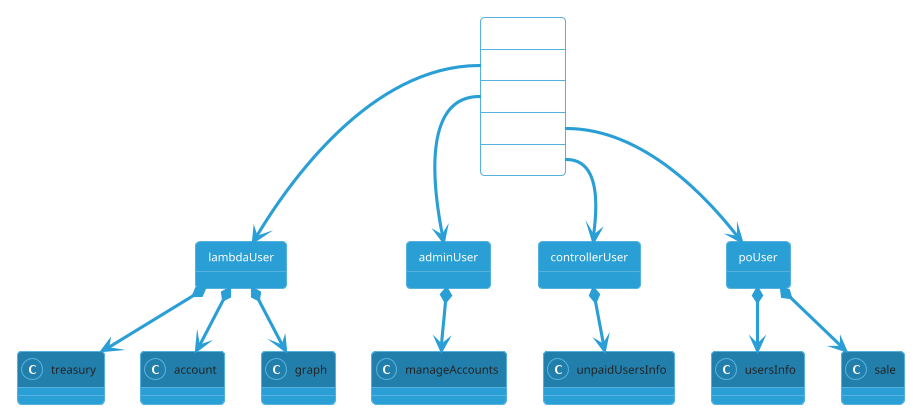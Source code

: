 @startuml
!theme cyborg
object lambdaUser
object adminUser
object controllerUser
object poUser
map index{
admin *--> lambdaUser
lambda *--> adminUser
po *--> poUser
controller *--> controllerUser
}
lambdaUser *--> treasury
lambdaUser *--> account
poUser *--> usersInfo
controllerUser *--> unpaidUsersInfo
lambdaUser *--> graph
adminUser *--> manageAccounts
poUser *--> sale
@enduml